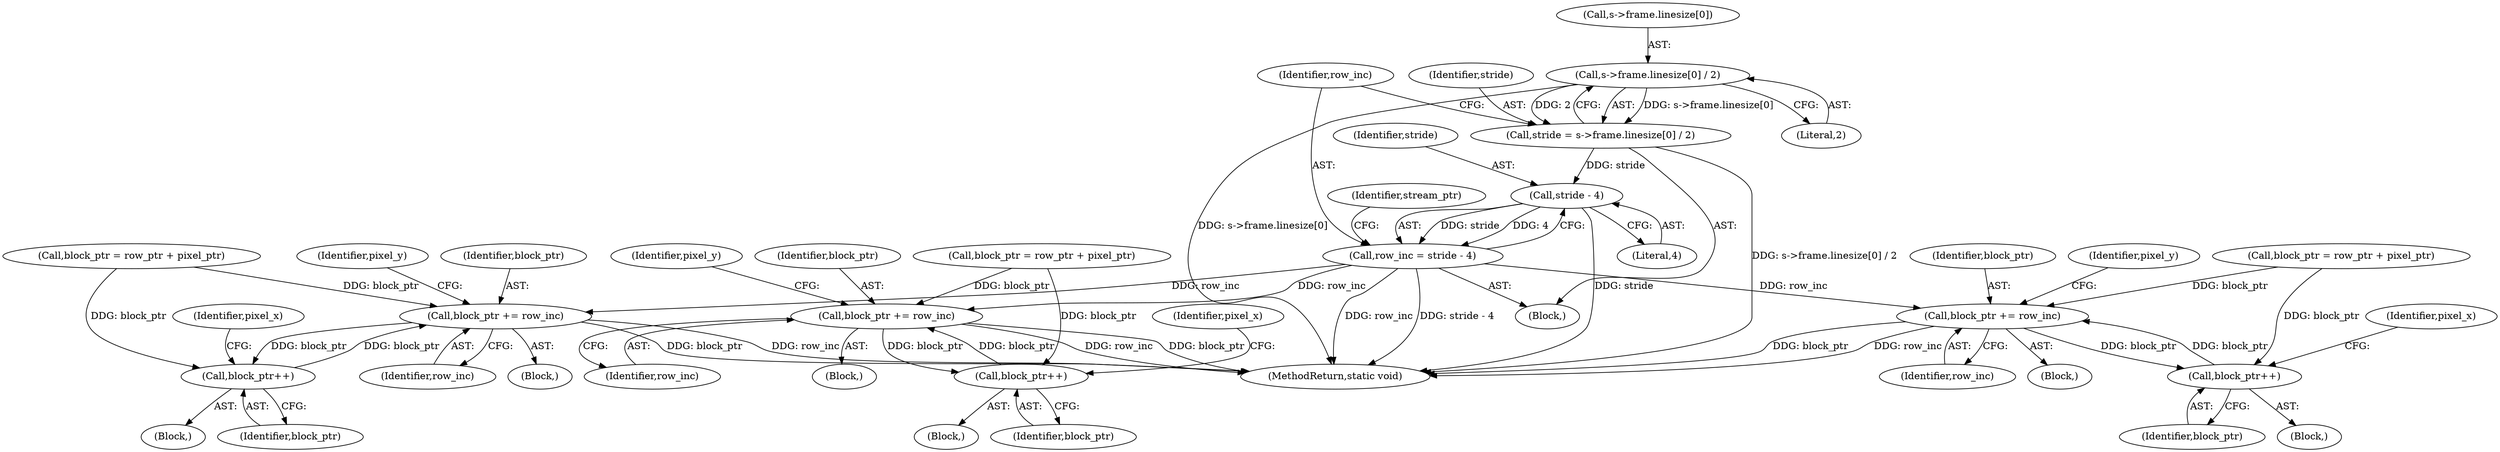 digraph "0_FFmpeg_3819db745da2ac7fb3faacb116788c32f4753f34@array" {
"1000134" [label="(Call,s->frame.linesize[0] / 2)"];
"1000132" [label="(Call,stride = s->frame.linesize[0] / 2)"];
"1000146" [label="(Call,stride - 4)"];
"1000144" [label="(Call,row_inc = stride - 4)"];
"1000381" [label="(Call,block_ptr += row_inc)"];
"1000379" [label="(Call,block_ptr++)"];
"1000624" [label="(Call,block_ptr += row_inc)"];
"1000622" [label="(Call,block_ptr++)"];
"1000692" [label="(Call,block_ptr += row_inc)"];
"1000690" [label="(Call,block_ptr++)"];
"1000571" [label="(Call,block_ptr = row_ptr + pixel_ptr)"];
"1000625" [label="(Identifier,block_ptr)"];
"1000382" [label="(Identifier,block_ptr)"];
"1000142" [label="(Literal,2)"];
"1000690" [label="(Call,block_ptr++)"];
"1000663" [label="(Block,)"];
"1000652" [label="(Identifier,pixel_y)"];
"1000145" [label="(Identifier,row_inc)"];
"1000151" [label="(Identifier,stream_ptr)"];
"1000602" [label="(Identifier,pixel_x)"];
"1000144" [label="(Call,row_inc = stride - 4)"];
"1000692" [label="(Call,block_ptr += row_inc)"];
"1000585" [label="(Block,)"];
"1000380" [label="(Identifier,block_ptr)"];
"1000693" [label="(Identifier,block_ptr)"];
"1000622" [label="(Call,block_ptr++)"];
"1000133" [label="(Identifier,stride)"];
"1000603" [label="(Block,)"];
"1000362" [label="(Identifier,pixel_y)"];
"1000363" [label="(Block,)"];
"1000379" [label="(Call,block_ptr++)"];
"1000135" [label="(Call,s->frame.linesize[0])"];
"1000662" [label="(Identifier,pixel_x)"];
"1000639" [label="(Call,block_ptr = row_ptr + pixel_ptr)"];
"1000694" [label="(Identifier,row_inc)"];
"1000147" [label="(Identifier,stride)"];
"1000623" [label="(Identifier,block_ptr)"];
"1000691" [label="(Identifier,block_ptr)"];
"1000383" [label="(Identifier,row_inc)"];
"1000349" [label="(Call,block_ptr = row_ptr + pixel_ptr)"];
"1000626" [label="(Identifier,row_inc)"];
"1000372" [label="(Identifier,pixel_x)"];
"1000381" [label="(Call,block_ptr += row_inc)"];
"1000134" [label="(Call,s->frame.linesize[0] / 2)"];
"1000584" [label="(Identifier,pixel_y)"];
"1000148" [label="(Literal,4)"];
"1000122" [label="(Block,)"];
"1000624" [label="(Call,block_ptr += row_inc)"];
"1000709" [label="(MethodReturn,static void)"];
"1000653" [label="(Block,)"];
"1000146" [label="(Call,stride - 4)"];
"1000373" [label="(Block,)"];
"1000132" [label="(Call,stride = s->frame.linesize[0] / 2)"];
"1000134" -> "1000132"  [label="AST: "];
"1000134" -> "1000142"  [label="CFG: "];
"1000135" -> "1000134"  [label="AST: "];
"1000142" -> "1000134"  [label="AST: "];
"1000132" -> "1000134"  [label="CFG: "];
"1000134" -> "1000709"  [label="DDG: s->frame.linesize[0]"];
"1000134" -> "1000132"  [label="DDG: s->frame.linesize[0]"];
"1000134" -> "1000132"  [label="DDG: 2"];
"1000132" -> "1000122"  [label="AST: "];
"1000133" -> "1000132"  [label="AST: "];
"1000145" -> "1000132"  [label="CFG: "];
"1000132" -> "1000709"  [label="DDG: s->frame.linesize[0] / 2"];
"1000132" -> "1000146"  [label="DDG: stride"];
"1000146" -> "1000144"  [label="AST: "];
"1000146" -> "1000148"  [label="CFG: "];
"1000147" -> "1000146"  [label="AST: "];
"1000148" -> "1000146"  [label="AST: "];
"1000144" -> "1000146"  [label="CFG: "];
"1000146" -> "1000709"  [label="DDG: stride"];
"1000146" -> "1000144"  [label="DDG: stride"];
"1000146" -> "1000144"  [label="DDG: 4"];
"1000144" -> "1000122"  [label="AST: "];
"1000145" -> "1000144"  [label="AST: "];
"1000151" -> "1000144"  [label="CFG: "];
"1000144" -> "1000709"  [label="DDG: row_inc"];
"1000144" -> "1000709"  [label="DDG: stride - 4"];
"1000144" -> "1000381"  [label="DDG: row_inc"];
"1000144" -> "1000624"  [label="DDG: row_inc"];
"1000144" -> "1000692"  [label="DDG: row_inc"];
"1000381" -> "1000363"  [label="AST: "];
"1000381" -> "1000383"  [label="CFG: "];
"1000382" -> "1000381"  [label="AST: "];
"1000383" -> "1000381"  [label="AST: "];
"1000362" -> "1000381"  [label="CFG: "];
"1000381" -> "1000709"  [label="DDG: row_inc"];
"1000381" -> "1000709"  [label="DDG: block_ptr"];
"1000381" -> "1000379"  [label="DDG: block_ptr"];
"1000379" -> "1000381"  [label="DDG: block_ptr"];
"1000349" -> "1000381"  [label="DDG: block_ptr"];
"1000379" -> "1000373"  [label="AST: "];
"1000379" -> "1000380"  [label="CFG: "];
"1000380" -> "1000379"  [label="AST: "];
"1000372" -> "1000379"  [label="CFG: "];
"1000349" -> "1000379"  [label="DDG: block_ptr"];
"1000624" -> "1000585"  [label="AST: "];
"1000624" -> "1000626"  [label="CFG: "];
"1000625" -> "1000624"  [label="AST: "];
"1000626" -> "1000624"  [label="AST: "];
"1000584" -> "1000624"  [label="CFG: "];
"1000624" -> "1000709"  [label="DDG: row_inc"];
"1000624" -> "1000709"  [label="DDG: block_ptr"];
"1000624" -> "1000622"  [label="DDG: block_ptr"];
"1000622" -> "1000624"  [label="DDG: block_ptr"];
"1000571" -> "1000624"  [label="DDG: block_ptr"];
"1000622" -> "1000603"  [label="AST: "];
"1000622" -> "1000623"  [label="CFG: "];
"1000623" -> "1000622"  [label="AST: "];
"1000602" -> "1000622"  [label="CFG: "];
"1000571" -> "1000622"  [label="DDG: block_ptr"];
"1000692" -> "1000653"  [label="AST: "];
"1000692" -> "1000694"  [label="CFG: "];
"1000693" -> "1000692"  [label="AST: "];
"1000694" -> "1000692"  [label="AST: "];
"1000652" -> "1000692"  [label="CFG: "];
"1000692" -> "1000709"  [label="DDG: block_ptr"];
"1000692" -> "1000709"  [label="DDG: row_inc"];
"1000692" -> "1000690"  [label="DDG: block_ptr"];
"1000639" -> "1000692"  [label="DDG: block_ptr"];
"1000690" -> "1000692"  [label="DDG: block_ptr"];
"1000690" -> "1000663"  [label="AST: "];
"1000690" -> "1000691"  [label="CFG: "];
"1000691" -> "1000690"  [label="AST: "];
"1000662" -> "1000690"  [label="CFG: "];
"1000639" -> "1000690"  [label="DDG: block_ptr"];
}
